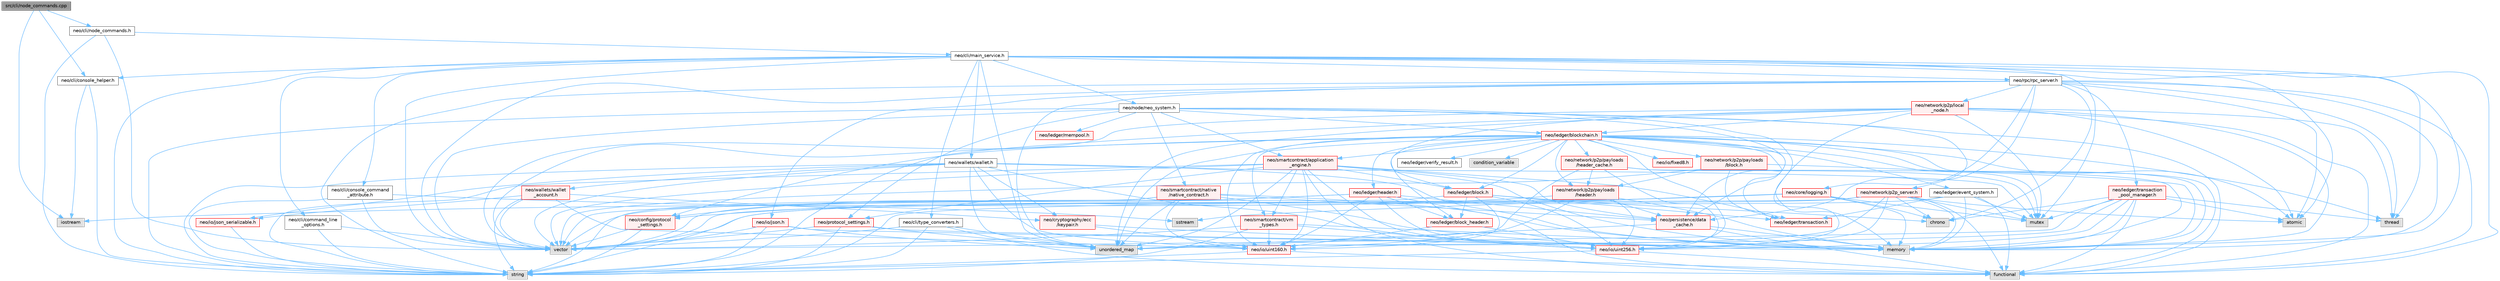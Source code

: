 digraph "src/cli/node_commands.cpp"
{
 // LATEX_PDF_SIZE
  bgcolor="transparent";
  edge [fontname=Helvetica,fontsize=10,labelfontname=Helvetica,labelfontsize=10];
  node [fontname=Helvetica,fontsize=10,shape=box,height=0.2,width=0.4];
  Node1 [id="Node000001",label="src/cli/node_commands.cpp",height=0.2,width=0.4,color="gray40", fillcolor="grey60", style="filled", fontcolor="black",tooltip=" "];
  Node1 -> Node2 [id="edge1_Node000001_Node000002",color="steelblue1",style="solid",tooltip=" "];
  Node2 [id="Node000002",label="neo/cli/console_helper.h",height=0.2,width=0.4,color="grey40", fillcolor="white", style="filled",URL="$cli_2console__helper_8h.html",tooltip=" "];
  Node2 -> Node3 [id="edge2_Node000002_Node000003",color="steelblue1",style="solid",tooltip=" "];
  Node3 [id="Node000003",label="iostream",height=0.2,width=0.4,color="grey60", fillcolor="#E0E0E0", style="filled",tooltip=" "];
  Node2 -> Node4 [id="edge3_Node000002_Node000004",color="steelblue1",style="solid",tooltip=" "];
  Node4 [id="Node000004",label="string",height=0.2,width=0.4,color="grey60", fillcolor="#E0E0E0", style="filled",tooltip=" "];
  Node1 -> Node5 [id="edge4_Node000001_Node000005",color="steelblue1",style="solid",tooltip=" "];
  Node5 [id="Node000005",label="neo/cli/node_commands.h",height=0.2,width=0.4,color="grey40", fillcolor="white", style="filled",URL="$node__commands_8h.html",tooltip=" "];
  Node5 -> Node6 [id="edge5_Node000005_Node000006",color="steelblue1",style="solid",tooltip=" "];
  Node6 [id="Node000006",label="neo/cli/main_service.h",height=0.2,width=0.4,color="grey40", fillcolor="white", style="filled",URL="$main__service_8h.html",tooltip=" "];
  Node6 -> Node7 [id="edge6_Node000006_Node000007",color="steelblue1",style="solid",tooltip=" "];
  Node7 [id="Node000007",label="neo/cli/command_line\l_options.h",height=0.2,width=0.4,color="grey40", fillcolor="white", style="filled",URL="$command__line__options_8h.html",tooltip=" "];
  Node7 -> Node4 [id="edge7_Node000007_Node000004",color="steelblue1",style="solid",tooltip=" "];
  Node7 -> Node8 [id="edge8_Node000007_Node000008",color="steelblue1",style="solid",tooltip=" "];
  Node8 [id="Node000008",label="vector",height=0.2,width=0.4,color="grey60", fillcolor="#E0E0E0", style="filled",tooltip=" "];
  Node6 -> Node9 [id="edge9_Node000006_Node000009",color="steelblue1",style="solid",tooltip=" "];
  Node9 [id="Node000009",label="neo/cli/console_command\l_attribute.h",height=0.2,width=0.4,color="grey40", fillcolor="white", style="filled",URL="$cli_2console__command__attribute_8h.html",tooltip=" "];
  Node9 -> Node10 [id="edge10_Node000009_Node000010",color="steelblue1",style="solid",tooltip=" "];
  Node10 [id="Node000010",label="sstream",height=0.2,width=0.4,color="grey60", fillcolor="#E0E0E0", style="filled",tooltip=" "];
  Node9 -> Node4 [id="edge11_Node000009_Node000004",color="steelblue1",style="solid",tooltip=" "];
  Node9 -> Node8 [id="edge12_Node000009_Node000008",color="steelblue1",style="solid",tooltip=" "];
  Node6 -> Node2 [id="edge13_Node000006_Node000002",color="steelblue1",style="solid",tooltip=" "];
  Node6 -> Node11 [id="edge14_Node000006_Node000011",color="steelblue1",style="solid",tooltip=" "];
  Node11 [id="Node000011",label="neo/cli/type_converters.h",height=0.2,width=0.4,color="grey40", fillcolor="white", style="filled",URL="$type__converters_8h.html",tooltip=" "];
  Node11 -> Node12 [id="edge15_Node000011_Node000012",color="steelblue1",style="solid",tooltip=" "];
  Node12 [id="Node000012",label="functional",height=0.2,width=0.4,color="grey60", fillcolor="#E0E0E0", style="filled",tooltip=" "];
  Node11 -> Node4 [id="edge16_Node000011_Node000004",color="steelblue1",style="solid",tooltip=" "];
  Node11 -> Node13 [id="edge17_Node000011_Node000013",color="steelblue1",style="solid",tooltip=" "];
  Node13 [id="Node000013",label="unordered_map",height=0.2,width=0.4,color="grey60", fillcolor="#E0E0E0", style="filled",tooltip=" "];
  Node11 -> Node8 [id="edge18_Node000011_Node000008",color="steelblue1",style="solid",tooltip=" "];
  Node6 -> Node14 [id="edge19_Node000006_Node000014",color="steelblue1",style="solid",tooltip=" "];
  Node14 [id="Node000014",label="neo/node/neo_system.h",height=0.2,width=0.4,color="grey40", fillcolor="white", style="filled",URL="$node_2neo__system_8h.html",tooltip=" "];
  Node14 -> Node15 [id="edge20_Node000014_Node000015",color="steelblue1",style="solid",tooltip=" "];
  Node15 [id="Node000015",label="neo/ledger/blockchain.h",height=0.2,width=0.4,color="red", fillcolor="#FFF0F0", style="filled",URL="$blockchain_8h.html",tooltip=" "];
  Node15 -> Node16 [id="edge21_Node000015_Node000016",color="steelblue1",style="solid",tooltip=" "];
  Node16 [id="Node000016",label="neo/ledger/block.h",height=0.2,width=0.4,color="red", fillcolor="#FFF0F0", style="filled",URL="$ledger_2block_8h.html",tooltip=" "];
  Node16 -> Node24 [id="edge22_Node000016_Node000024",color="steelblue1",style="solid",tooltip=" "];
  Node24 [id="Node000024",label="neo/io/uint160.h",height=0.2,width=0.4,color="red", fillcolor="#FFF0F0", style="filled",URL="$uint160_8h.html",tooltip=" "];
  Node24 -> Node12 [id="edge23_Node000024_Node000012",color="steelblue1",style="solid",tooltip=" "];
  Node24 -> Node4 [id="edge24_Node000024_Node000004",color="steelblue1",style="solid",tooltip=" "];
  Node16 -> Node26 [id="edge25_Node000016_Node000026",color="steelblue1",style="solid",tooltip=" "];
  Node26 [id="Node000026",label="neo/io/uint256.h",height=0.2,width=0.4,color="red", fillcolor="#FFF0F0", style="filled",URL="$uint256_8h.html",tooltip=" "];
  Node26 -> Node12 [id="edge26_Node000026_Node000012",color="steelblue1",style="solid",tooltip=" "];
  Node26 -> Node4 [id="edge27_Node000026_Node000004",color="steelblue1",style="solid",tooltip=" "];
  Node16 -> Node28 [id="edge28_Node000016_Node000028",color="steelblue1",style="solid",tooltip=" "];
  Node28 [id="Node000028",label="neo/ledger/block_header.h",height=0.2,width=0.4,color="red", fillcolor="#FFF0F0", style="filled",URL="$block__header_8h.html",tooltip=" "];
  Node28 -> Node24 [id="edge29_Node000028_Node000024",color="steelblue1",style="solid",tooltip=" "];
  Node28 -> Node26 [id="edge30_Node000028_Node000026",color="steelblue1",style="solid",tooltip=" "];
  Node16 -> Node60 [id="edge31_Node000016_Node000060",color="steelblue1",style="solid",tooltip=" "];
  Node60 [id="Node000060",label="neo/ledger/transaction.h",height=0.2,width=0.4,color="red", fillcolor="#FFF0F0", style="filled",URL="$ledger_2transaction_8h.html",tooltip=" "];
  Node16 -> Node75 [id="edge32_Node000016_Node000075",color="steelblue1",style="solid",tooltip=" "];
  Node75 [id="Node000075",label="chrono",height=0.2,width=0.4,color="grey60", fillcolor="#E0E0E0", style="filled",tooltip=" "];
  Node16 -> Node8 [id="edge33_Node000016_Node000008",color="steelblue1",style="solid",tooltip=" "];
  Node15 -> Node28 [id="edge34_Node000015_Node000028",color="steelblue1",style="solid",tooltip=" "];
  Node15 -> Node76 [id="edge35_Node000015_Node000076",color="steelblue1",style="solid",tooltip=" "];
  Node76 [id="Node000076",label="neo/ledger/event_system.h",height=0.2,width=0.4,color="grey40", fillcolor="white", style="filled",URL="$event__system_8h.html",tooltip=" "];
  Node76 -> Node12 [id="edge36_Node000076_Node000012",color="steelblue1",style="solid",tooltip=" "];
  Node76 -> Node23 [id="edge37_Node000076_Node000023",color="steelblue1",style="solid",tooltip=" "];
  Node23 [id="Node000023",label="memory",height=0.2,width=0.4,color="grey60", fillcolor="#E0E0E0", style="filled",tooltip=" "];
  Node76 -> Node77 [id="edge38_Node000076_Node000077",color="steelblue1",style="solid",tooltip=" "];
  Node77 [id="Node000077",label="mutex",height=0.2,width=0.4,color="grey60", fillcolor="#E0E0E0", style="filled",tooltip=" "];
  Node76 -> Node8 [id="edge39_Node000076_Node000008",color="steelblue1",style="solid",tooltip=" "];
  Node76 -> Node60 [id="edge40_Node000076_Node000060",color="steelblue1",style="solid",tooltip=" "];
  Node15 -> Node78 [id="edge41_Node000015_Node000078",color="steelblue1",style="solid",tooltip=" "];
  Node78 [id="Node000078",label="neo/ledger/header.h",height=0.2,width=0.4,color="red", fillcolor="#FFF0F0", style="filled",URL="$ledger_2header_8h.html",tooltip=" "];
  Node78 -> Node79 [id="edge42_Node000078_Node000079",color="steelblue1",style="solid",tooltip=" "];
  Node79 [id="Node000079",label="neo/config/protocol\l_settings.h",height=0.2,width=0.4,color="red", fillcolor="#FFF0F0", style="filled",URL="$config_2protocol__settings_8h.html",tooltip=" "];
  Node79 -> Node4 [id="edge43_Node000079_Node000004",color="steelblue1",style="solid",tooltip=" "];
  Node79 -> Node8 [id="edge44_Node000079_Node000008",color="steelblue1",style="solid",tooltip=" "];
  Node78 -> Node24 [id="edge45_Node000078_Node000024",color="steelblue1",style="solid",tooltip=" "];
  Node78 -> Node26 [id="edge46_Node000078_Node000026",color="steelblue1",style="solid",tooltip=" "];
  Node78 -> Node28 [id="edge47_Node000078_Node000028",color="steelblue1",style="solid",tooltip=" "];
  Node78 -> Node80 [id="edge48_Node000078_Node000080",color="steelblue1",style="solid",tooltip=" "];
  Node80 [id="Node000080",label="neo/persistence/data\l_cache.h",height=0.2,width=0.4,color="red", fillcolor="#FFF0F0", style="filled",URL="$data__cache_8h.html",tooltip=" "];
  Node80 -> Node12 [id="edge49_Node000080_Node000012",color="steelblue1",style="solid",tooltip=" "];
  Node80 -> Node23 [id="edge50_Node000080_Node000023",color="steelblue1",style="solid",tooltip=" "];
  Node80 -> Node13 [id="edge51_Node000080_Node000013",color="steelblue1",style="solid",tooltip=" "];
  Node78 -> Node23 [id="edge52_Node000078_Node000023",color="steelblue1",style="solid",tooltip=" "];
  Node78 -> Node8 [id="edge53_Node000078_Node000008",color="steelblue1",style="solid",tooltip=" "];
  Node15 -> Node60 [id="edge54_Node000015_Node000060",color="steelblue1",style="solid",tooltip=" "];
  Node15 -> Node91 [id="edge55_Node000015_Node000091",color="steelblue1",style="solid",tooltip=" "];
  Node91 [id="Node000091",label="neo/network/p2p/payloads\l/block.h",height=0.2,width=0.4,color="red", fillcolor="#FFF0F0", style="filled",URL="$network_2p2p_2payloads_2block_8h.html",tooltip=" "];
  Node91 -> Node60 [id="edge56_Node000091_Node000060",color="steelblue1",style="solid",tooltip=" "];
  Node91 -> Node92 [id="edge57_Node000091_Node000092",color="steelblue1",style="solid",tooltip=" "];
  Node92 [id="Node000092",label="neo/network/p2p/payloads\l/header.h",height=0.2,width=0.4,color="red", fillcolor="#FFF0F0", style="filled",URL="$network_2p2p_2payloads_2header_8h.html",tooltip=" "];
  Node92 -> Node79 [id="edge58_Node000092_Node000079",color="steelblue1",style="solid",tooltip=" "];
  Node92 -> Node24 [id="edge59_Node000092_Node000024",color="steelblue1",style="solid",tooltip=" "];
  Node92 -> Node26 [id="edge60_Node000092_Node000026",color="steelblue1",style="solid",tooltip=" "];
  Node92 -> Node80 [id="edge61_Node000092_Node000080",color="steelblue1",style="solid",tooltip=" "];
  Node92 -> Node23 [id="edge62_Node000092_Node000023",color="steelblue1",style="solid",tooltip=" "];
  Node91 -> Node23 [id="edge63_Node000091_Node000023",color="steelblue1",style="solid",tooltip=" "];
  Node91 -> Node8 [id="edge64_Node000091_Node000008",color="steelblue1",style="solid",tooltip=" "];
  Node15 -> Node92 [id="edge65_Node000015_Node000092",color="steelblue1",style="solid",tooltip=" "];
  Node15 -> Node93 [id="edge66_Node000015_Node000093",color="steelblue1",style="solid",tooltip=" "];
  Node93 [id="Node000093",label="neo/network/p2p/payloads\l/header_cache.h",height=0.2,width=0.4,color="red", fillcolor="#FFF0F0", style="filled",URL="$network_2p2p_2payloads_2header__cache_8h.html",tooltip=" "];
  Node93 -> Node26 [id="edge67_Node000093_Node000026",color="steelblue1",style="solid",tooltip=" "];
  Node93 -> Node92 [id="edge68_Node000093_Node000092",color="steelblue1",style="solid",tooltip=" "];
  Node93 -> Node23 [id="edge69_Node000093_Node000023",color="steelblue1",style="solid",tooltip=" "];
  Node93 -> Node77 [id="edge70_Node000093_Node000077",color="steelblue1",style="solid",tooltip=" "];
  Node93 -> Node13 [id="edge71_Node000093_Node000013",color="steelblue1",style="solid",tooltip=" "];
  Node15 -> Node79 [id="edge72_Node000015_Node000079",color="steelblue1",style="solid",tooltip=" "];
  Node15 -> Node30 [id="edge73_Node000015_Node000030",color="steelblue1",style="solid",tooltip=" "];
  Node30 [id="Node000030",label="neo/io/fixed8.h",height=0.2,width=0.4,color="red", fillcolor="#FFF0F0", style="filled",URL="$io_2fixed8_8h.html",tooltip=" "];
  Node15 -> Node24 [id="edge74_Node000015_Node000024",color="steelblue1",style="solid",tooltip=" "];
  Node15 -> Node26 [id="edge75_Node000015_Node000026",color="steelblue1",style="solid",tooltip=" "];
  Node15 -> Node95 [id="edge76_Node000015_Node000095",color="steelblue1",style="solid",tooltip=" "];
  Node95 [id="Node000095",label="neo/ledger/verify_result.h",height=0.2,width=0.4,color="grey40", fillcolor="white", style="filled",URL="$verify__result_8h.html",tooltip=" "];
  Node15 -> Node80 [id="edge77_Node000015_Node000080",color="steelblue1",style="solid",tooltip=" "];
  Node15 -> Node96 [id="edge78_Node000015_Node000096",color="steelblue1",style="solid",tooltip=" "];
  Node96 [id="Node000096",label="neo/smartcontract/application\l_engine.h",height=0.2,width=0.4,color="red", fillcolor="#FFF0F0", style="filled",URL="$application__engine_8h.html",tooltip=" "];
  Node96 -> Node24 [id="edge79_Node000096_Node000024",color="steelblue1",style="solid",tooltip=" "];
  Node96 -> Node26 [id="edge80_Node000096_Node000026",color="steelblue1",style="solid",tooltip=" "];
  Node96 -> Node16 [id="edge81_Node000096_Node000016",color="steelblue1",style="solid",tooltip=" "];
  Node96 -> Node60 [id="edge82_Node000096_Node000060",color="steelblue1",style="solid",tooltip=" "];
  Node96 -> Node80 [id="edge83_Node000096_Node000080",color="steelblue1",style="solid",tooltip=" "];
  Node96 -> Node97 [id="edge84_Node000096_Node000097",color="steelblue1",style="solid",tooltip=" "];
  Node97 [id="Node000097",label="neo/protocol_settings.h",height=0.2,width=0.4,color="red", fillcolor="#FFF0F0", style="filled",URL="$protocol__settings_8h.html",tooltip=" "];
  Node97 -> Node23 [id="edge85_Node000097_Node000023",color="steelblue1",style="solid",tooltip=" "];
  Node97 -> Node4 [id="edge86_Node000097_Node000004",color="steelblue1",style="solid",tooltip=" "];
  Node97 -> Node13 [id="edge87_Node000097_Node000013",color="steelblue1",style="solid",tooltip=" "];
  Node97 -> Node8 [id="edge88_Node000097_Node000008",color="steelblue1",style="solid",tooltip=" "];
  Node96 -> Node117 [id="edge89_Node000096_Node000117",color="steelblue1",style="solid",tooltip=" "];
  Node117 [id="Node000117",label="neo/smartcontract/vm\l_types.h",height=0.2,width=0.4,color="red", fillcolor="#FFF0F0", style="filled",URL="$vm__types_8h.html",tooltip=" "];
  Node117 -> Node24 [id="edge90_Node000117_Node000024",color="steelblue1",style="solid",tooltip=" "];
  Node117 -> Node26 [id="edge91_Node000117_Node000026",color="steelblue1",style="solid",tooltip=" "];
  Node117 -> Node23 [id="edge92_Node000117_Node000023",color="steelblue1",style="solid",tooltip=" "];
  Node117 -> Node4 [id="edge93_Node000117_Node000004",color="steelblue1",style="solid",tooltip=" "];
  Node117 -> Node8 [id="edge94_Node000117_Node000008",color="steelblue1",style="solid",tooltip=" "];
  Node96 -> Node12 [id="edge95_Node000096_Node000012",color="steelblue1",style="solid",tooltip=" "];
  Node96 -> Node23 [id="edge96_Node000096_Node000023",color="steelblue1",style="solid",tooltip=" "];
  Node96 -> Node4 [id="edge97_Node000096_Node000004",color="steelblue1",style="solid",tooltip=" "];
  Node96 -> Node13 [id="edge98_Node000096_Node000013",color="steelblue1",style="solid",tooltip=" "];
  Node96 -> Node8 [id="edge99_Node000096_Node000008",color="steelblue1",style="solid",tooltip=" "];
  Node15 -> Node117 [id="edge100_Node000015_Node000117",color="steelblue1",style="solid",tooltip=" "];
  Node15 -> Node118 [id="edge101_Node000015_Node000118",color="steelblue1",style="solid",tooltip=" "];
  Node118 [id="Node000118",label="atomic",height=0.2,width=0.4,color="grey60", fillcolor="#E0E0E0", style="filled",tooltip=" "];
  Node15 -> Node119 [id="edge102_Node000015_Node000119",color="steelblue1",style="solid",tooltip=" "];
  Node119 [id="Node000119",label="condition_variable",height=0.2,width=0.4,color="grey60", fillcolor="#E0E0E0", style="filled",tooltip=" "];
  Node15 -> Node12 [id="edge103_Node000015_Node000012",color="steelblue1",style="solid",tooltip=" "];
  Node15 -> Node23 [id="edge104_Node000015_Node000023",color="steelblue1",style="solid",tooltip=" "];
  Node15 -> Node77 [id="edge105_Node000015_Node000077",color="steelblue1",style="solid",tooltip=" "];
  Node15 -> Node121 [id="edge106_Node000015_Node000121",color="steelblue1",style="solid",tooltip=" "];
  Node121 [id="Node000121",label="thread",height=0.2,width=0.4,color="grey60", fillcolor="#E0E0E0", style="filled",tooltip=" "];
  Node15 -> Node13 [id="edge107_Node000015_Node000013",color="steelblue1",style="solid",tooltip=" "];
  Node15 -> Node8 [id="edge108_Node000015_Node000008",color="steelblue1",style="solid",tooltip=" "];
  Node14 -> Node122 [id="edge109_Node000014_Node000122",color="steelblue1",style="solid",tooltip=" "];
  Node122 [id="Node000122",label="neo/ledger/mempool.h",height=0.2,width=0.4,color="red", fillcolor="#FFF0F0", style="filled",URL="$mempool_8h.html",tooltip=" "];
  Node14 -> Node126 [id="edge110_Node000014_Node000126",color="steelblue1",style="solid",tooltip=" "];
  Node126 [id="Node000126",label="neo/network/p2p_server.h",height=0.2,width=0.4,color="red", fillcolor="#FFF0F0", style="filled",URL="$p2p__server_8h.html",tooltip=" "];
  Node126 -> Node26 [id="edge111_Node000126_Node000026",color="steelblue1",style="solid",tooltip=" "];
  Node126 -> Node118 [id="edge112_Node000126_Node000118",color="steelblue1",style="solid",tooltip=" "];
  Node126 -> Node75 [id="edge113_Node000126_Node000075",color="steelblue1",style="solid",tooltip=" "];
  Node126 -> Node12 [id="edge114_Node000126_Node000012",color="steelblue1",style="solid",tooltip=" "];
  Node126 -> Node23 [id="edge115_Node000126_Node000023",color="steelblue1",style="solid",tooltip=" "];
  Node126 -> Node77 [id="edge116_Node000126_Node000077",color="steelblue1",style="solid",tooltip=" "];
  Node126 -> Node4 [id="edge117_Node000126_Node000004",color="steelblue1",style="solid",tooltip=" "];
  Node126 -> Node13 [id="edge118_Node000126_Node000013",color="steelblue1",style="solid",tooltip=" "];
  Node126 -> Node8 [id="edge119_Node000126_Node000008",color="steelblue1",style="solid",tooltip=" "];
  Node14 -> Node80 [id="edge120_Node000014_Node000080",color="steelblue1",style="solid",tooltip=" "];
  Node14 -> Node97 [id="edge121_Node000014_Node000097",color="steelblue1",style="solid",tooltip=" "];
  Node14 -> Node96 [id="edge122_Node000014_Node000096",color="steelblue1",style="solid",tooltip=" "];
  Node14 -> Node145 [id="edge123_Node000014_Node000145",color="steelblue1",style="solid",tooltip=" "];
  Node145 [id="Node000145",label="neo/smartcontract/native\l/native_contract.h",height=0.2,width=0.4,color="red", fillcolor="#FFF0F0", style="filled",URL="$native_2native__contract_8h.html",tooltip=" "];
  Node145 -> Node24 [id="edge124_Node000145_Node000024",color="steelblue1",style="solid",tooltip=" "];
  Node145 -> Node80 [id="edge125_Node000145_Node000080",color="steelblue1",style="solid",tooltip=" "];
  Node145 -> Node12 [id="edge126_Node000145_Node000012",color="steelblue1",style="solid",tooltip=" "];
  Node145 -> Node23 [id="edge127_Node000145_Node000023",color="steelblue1",style="solid",tooltip=" "];
  Node145 -> Node4 [id="edge128_Node000145_Node000004",color="steelblue1",style="solid",tooltip=" "];
  Node145 -> Node13 [id="edge129_Node000145_Node000013",color="steelblue1",style="solid",tooltip=" "];
  Node145 -> Node8 [id="edge130_Node000145_Node000008",color="steelblue1",style="solid",tooltip=" "];
  Node14 -> Node12 [id="edge131_Node000014_Node000012",color="steelblue1",style="solid",tooltip=" "];
  Node14 -> Node23 [id="edge132_Node000014_Node000023",color="steelblue1",style="solid",tooltip=" "];
  Node14 -> Node4 [id="edge133_Node000014_Node000004",color="steelblue1",style="solid",tooltip=" "];
  Node14 -> Node8 [id="edge134_Node000014_Node000008",color="steelblue1",style="solid",tooltip=" "];
  Node6 -> Node146 [id="edge135_Node000006_Node000146",color="steelblue1",style="solid",tooltip=" "];
  Node146 [id="Node000146",label="neo/rpc/rpc_server.h",height=0.2,width=0.4,color="grey40", fillcolor="white", style="filled",URL="$rpc__server_8h.html",tooltip=" "];
  Node146 -> Node147 [id="edge136_Node000146_Node000147",color="steelblue1",style="solid",tooltip=" "];
  Node147 [id="Node000147",label="neo/core/logging.h",height=0.2,width=0.4,color="red", fillcolor="#FFF0F0", style="filled",URL="$core_2logging_8h.html",tooltip=" "];
  Node147 -> Node75 [id="edge137_Node000147_Node000075",color="steelblue1",style="solid",tooltip=" "];
  Node147 -> Node23 [id="edge138_Node000147_Node000023",color="steelblue1",style="solid",tooltip=" "];
  Node147 -> Node10 [id="edge139_Node000147_Node000010",color="steelblue1",style="solid",tooltip=" "];
  Node147 -> Node4 [id="edge140_Node000147_Node000004",color="steelblue1",style="solid",tooltip=" "];
  Node147 -> Node3 [id="edge141_Node000147_Node000003",color="steelblue1",style="solid",tooltip=" "];
  Node147 -> Node77 [id="edge142_Node000147_Node000077",color="steelblue1",style="solid",tooltip=" "];
  Node146 -> Node148 [id="edge143_Node000146_Node000148",color="steelblue1",style="solid",tooltip=" "];
  Node148 [id="Node000148",label="neo/io/json.h",height=0.2,width=0.4,color="red", fillcolor="#FFF0F0", style="filled",URL="$io_2json_8h.html",tooltip=" "];
  Node148 -> Node23 [id="edge144_Node000148_Node000023",color="steelblue1",style="solid",tooltip=" "];
  Node148 -> Node4 [id="edge145_Node000148_Node000004",color="steelblue1",style="solid",tooltip=" "];
  Node148 -> Node13 [id="edge146_Node000148_Node000013",color="steelblue1",style="solid",tooltip=" "];
  Node148 -> Node8 [id="edge147_Node000148_Node000008",color="steelblue1",style="solid",tooltip=" "];
  Node146 -> Node149 [id="edge148_Node000146_Node000149",color="steelblue1",style="solid",tooltip=" "];
  Node149 [id="Node000149",label="neo/ledger/transaction\l_pool_manager.h",height=0.2,width=0.4,color="red", fillcolor="#FFF0F0", style="filled",URL="$transaction__pool__manager_8h.html",tooltip=" "];
  Node149 -> Node26 [id="edge149_Node000149_Node000026",color="steelblue1",style="solid",tooltip=" "];
  Node149 -> Node118 [id="edge150_Node000149_Node000118",color="steelblue1",style="solid",tooltip=" "];
  Node149 -> Node75 [id="edge151_Node000149_Node000075",color="steelblue1",style="solid",tooltip=" "];
  Node149 -> Node12 [id="edge152_Node000149_Node000012",color="steelblue1",style="solid",tooltip=" "];
  Node149 -> Node23 [id="edge153_Node000149_Node000023",color="steelblue1",style="solid",tooltip=" "];
  Node149 -> Node77 [id="edge154_Node000149_Node000077",color="steelblue1",style="solid",tooltip=" "];
  Node149 -> Node121 [id="edge155_Node000149_Node000121",color="steelblue1",style="solid",tooltip=" "];
  Node149 -> Node13 [id="edge156_Node000149_Node000013",color="steelblue1",style="solid",tooltip=" "];
  Node149 -> Node8 [id="edge157_Node000149_Node000008",color="steelblue1",style="solid",tooltip=" "];
  Node146 -> Node150 [id="edge158_Node000146_Node000150",color="steelblue1",style="solid",tooltip=" "];
  Node150 [id="Node000150",label="neo/network/p2p/local\l_node.h",height=0.2,width=0.4,color="red", fillcolor="#FFF0F0", style="filled",URL="$local__node_8h.html",tooltip=" "];
  Node150 -> Node26 [id="edge159_Node000150_Node000026",color="steelblue1",style="solid",tooltip=" "];
  Node150 -> Node16 [id="edge160_Node000150_Node000016",color="steelblue1",style="solid",tooltip=" "];
  Node150 -> Node15 [id="edge161_Node000150_Node000015",color="steelblue1",style="solid",tooltip=" "];
  Node150 -> Node118 [id="edge162_Node000150_Node000118",color="steelblue1",style="solid",tooltip=" "];
  Node150 -> Node12 [id="edge163_Node000150_Node000012",color="steelblue1",style="solid",tooltip=" "];
  Node150 -> Node23 [id="edge164_Node000150_Node000023",color="steelblue1",style="solid",tooltip=" "];
  Node150 -> Node77 [id="edge165_Node000150_Node000077",color="steelblue1",style="solid",tooltip=" "];
  Node150 -> Node4 [id="edge166_Node000150_Node000004",color="steelblue1",style="solid",tooltip=" "];
  Node150 -> Node121 [id="edge167_Node000150_Node000121",color="steelblue1",style="solid",tooltip=" "];
  Node150 -> Node13 [id="edge168_Node000150_Node000013",color="steelblue1",style="solid",tooltip=" "];
  Node150 -> Node8 [id="edge169_Node000150_Node000008",color="steelblue1",style="solid",tooltip=" "];
  Node146 -> Node80 [id="edge170_Node000146_Node000080",color="steelblue1",style="solid",tooltip=" "];
  Node146 -> Node118 [id="edge171_Node000146_Node000118",color="steelblue1",style="solid",tooltip=" "];
  Node146 -> Node75 [id="edge172_Node000146_Node000075",color="steelblue1",style="solid",tooltip=" "];
  Node146 -> Node12 [id="edge173_Node000146_Node000012",color="steelblue1",style="solid",tooltip=" "];
  Node146 -> Node23 [id="edge174_Node000146_Node000023",color="steelblue1",style="solid",tooltip=" "];
  Node146 -> Node4 [id="edge175_Node000146_Node000004",color="steelblue1",style="solid",tooltip=" "];
  Node146 -> Node121 [id="edge176_Node000146_Node000121",color="steelblue1",style="solid",tooltip=" "];
  Node146 -> Node13 [id="edge177_Node000146_Node000013",color="steelblue1",style="solid",tooltip=" "];
  Node146 -> Node8 [id="edge178_Node000146_Node000008",color="steelblue1",style="solid",tooltip=" "];
  Node6 -> Node179 [id="edge179_Node000006_Node000179",color="steelblue1",style="solid",tooltip=" "];
  Node179 [id="Node000179",label="neo/wallets/wallet.h",height=0.2,width=0.4,color="grey40", fillcolor="white", style="filled",URL="$wallet_8h.html",tooltip=" "];
  Node179 -> Node180 [id="edge180_Node000179_Node000180",color="steelblue1",style="solid",tooltip=" "];
  Node180 [id="Node000180",label="neo/cryptography/ecc\l/keypair.h",height=0.2,width=0.4,color="red", fillcolor="#FFF0F0", style="filled",URL="$keypair_8h.html",tooltip=" "];
  Node180 -> Node24 [id="edge181_Node000180_Node000024",color="steelblue1",style="solid",tooltip=" "];
  Node180 -> Node23 [id="edge182_Node000180_Node000023",color="steelblue1",style="solid",tooltip=" "];
  Node179 -> Node181 [id="edge183_Node000179_Node000181",color="steelblue1",style="solid",tooltip=" "];
  Node181 [id="Node000181",label="neo/io/json_serializable.h",height=0.2,width=0.4,color="red", fillcolor="#FFF0F0", style="filled",URL="$json__serializable_8h.html",tooltip=" "];
  Node181 -> Node4 [id="edge184_Node000181_Node000004",color="steelblue1",style="solid",tooltip=" "];
  Node179 -> Node24 [id="edge185_Node000179_Node000024",color="steelblue1",style="solid",tooltip=" "];
  Node179 -> Node26 [id="edge186_Node000179_Node000026",color="steelblue1",style="solid",tooltip=" "];
  Node179 -> Node182 [id="edge187_Node000179_Node000182",color="steelblue1",style="solid",tooltip=" "];
  Node182 [id="Node000182",label="neo/wallets/wallet\l_account.h",height=0.2,width=0.4,color="red", fillcolor="#FFF0F0", style="filled",URL="$wallet__account_8h.html",tooltip=" "];
  Node182 -> Node180 [id="edge188_Node000182_Node000180",color="steelblue1",style="solid",tooltip=" "];
  Node182 -> Node181 [id="edge189_Node000182_Node000181",color="steelblue1",style="solid",tooltip=" "];
  Node182 -> Node24 [id="edge190_Node000182_Node000024",color="steelblue1",style="solid",tooltip=" "];
  Node182 -> Node4 [id="edge191_Node000182_Node000004",color="steelblue1",style="solid",tooltip=" "];
  Node182 -> Node8 [id="edge192_Node000182_Node000008",color="steelblue1",style="solid",tooltip=" "];
  Node179 -> Node23 [id="edge193_Node000179_Node000023",color="steelblue1",style="solid",tooltip=" "];
  Node179 -> Node77 [id="edge194_Node000179_Node000077",color="steelblue1",style="solid",tooltip=" "];
  Node179 -> Node4 [id="edge195_Node000179_Node000004",color="steelblue1",style="solid",tooltip=" "];
  Node179 -> Node13 [id="edge196_Node000179_Node000013",color="steelblue1",style="solid",tooltip=" "];
  Node179 -> Node8 [id="edge197_Node000179_Node000008",color="steelblue1",style="solid",tooltip=" "];
  Node6 -> Node118 [id="edge198_Node000006_Node000118",color="steelblue1",style="solid",tooltip=" "];
  Node6 -> Node12 [id="edge199_Node000006_Node000012",color="steelblue1",style="solid",tooltip=" "];
  Node6 -> Node23 [id="edge200_Node000006_Node000023",color="steelblue1",style="solid",tooltip=" "];
  Node6 -> Node77 [id="edge201_Node000006_Node000077",color="steelblue1",style="solid",tooltip=" "];
  Node6 -> Node4 [id="edge202_Node000006_Node000004",color="steelblue1",style="solid",tooltip=" "];
  Node6 -> Node121 [id="edge203_Node000006_Node000121",color="steelblue1",style="solid",tooltip=" "];
  Node6 -> Node13 [id="edge204_Node000006_Node000013",color="steelblue1",style="solid",tooltip=" "];
  Node6 -> Node8 [id="edge205_Node000006_Node000008",color="steelblue1",style="solid",tooltip=" "];
  Node5 -> Node4 [id="edge206_Node000005_Node000004",color="steelblue1",style="solid",tooltip=" "];
  Node5 -> Node8 [id="edge207_Node000005_Node000008",color="steelblue1",style="solid",tooltip=" "];
  Node1 -> Node3 [id="edge208_Node000001_Node000003",color="steelblue1",style="solid",tooltip=" "];
}

